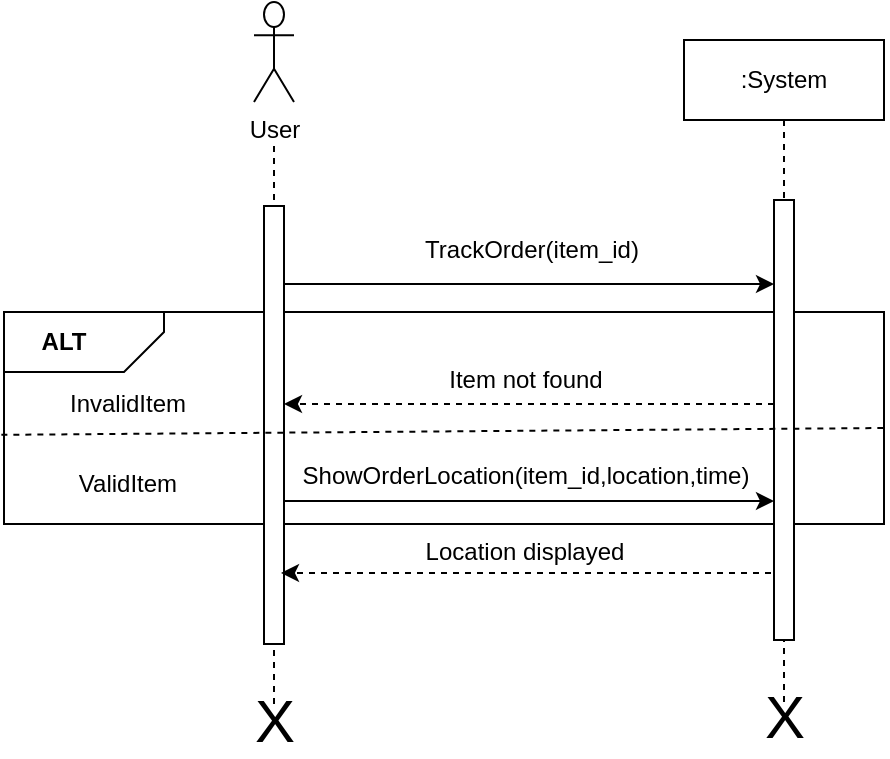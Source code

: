 <mxfile version="22.0.6" type="device">
  <diagram name="Page-1" id="PxwAf1hfCydoeMddtJgg">
    <mxGraphModel dx="875" dy="445" grid="1" gridSize="10" guides="1" tooltips="1" connect="1" arrows="1" fold="1" page="1" pageScale="1" pageWidth="850" pageHeight="1100" math="0" shadow="0">
      <root>
        <mxCell id="0" />
        <mxCell id="1" parent="0" />
        <mxCell id="CREMi9JPYwpGpGZNtTSe-1" value="" style="endArrow=none;dashed=1;html=1;rounded=0;" edge="1" parent="1">
          <mxGeometry width="50" height="50" relative="1" as="geometry">
            <mxPoint x="345" y="420" as="sourcePoint" />
            <mxPoint x="345" y="140" as="targetPoint" />
          </mxGeometry>
        </mxCell>
        <mxCell id="CREMi9JPYwpGpGZNtTSe-2" value="" style="rounded=0;whiteSpace=wrap;html=1;imageHeight=29;" vertex="1" parent="1">
          <mxGeometry x="210" y="224" width="440" height="106" as="geometry" />
        </mxCell>
        <mxCell id="CREMi9JPYwpGpGZNtTSe-3" value=":System" style="shape=umlLifeline;perimeter=lifelinePerimeter;whiteSpace=wrap;html=1;container=0;dropTarget=0;collapsible=0;recursiveResize=0;outlineConnect=0;portConstraint=eastwest;newEdgeStyle={&quot;edgeStyle&quot;:&quot;elbowEdgeStyle&quot;,&quot;elbow&quot;:&quot;vertical&quot;,&quot;curved&quot;:0,&quot;rounded&quot;:0};" vertex="1" parent="1">
          <mxGeometry x="550" y="88" width="100" height="332" as="geometry" />
        </mxCell>
        <mxCell id="CREMi9JPYwpGpGZNtTSe-4" value="" style="html=1;points=[];perimeter=orthogonalPerimeter;outlineConnect=0;targetShapes=umlLifeline;portConstraint=eastwest;newEdgeStyle={&quot;edgeStyle&quot;:&quot;elbowEdgeStyle&quot;,&quot;elbow&quot;:&quot;vertical&quot;,&quot;curved&quot;:0,&quot;rounded&quot;:0};" vertex="1" parent="CREMi9JPYwpGpGZNtTSe-3">
          <mxGeometry x="45" y="80" width="10" height="220" as="geometry" />
        </mxCell>
        <mxCell id="CREMi9JPYwpGpGZNtTSe-5" value="User" style="shape=umlActor;verticalLabelPosition=bottom;verticalAlign=top;html=1;outlineConnect=0;" vertex="1" parent="1">
          <mxGeometry x="335" y="69" width="20" height="50" as="geometry" />
        </mxCell>
        <mxCell id="CREMi9JPYwpGpGZNtTSe-6" value="" style="html=1;points=[];perimeter=orthogonalPerimeter;outlineConnect=0;targetShapes=umlLifeline;portConstraint=eastwest;newEdgeStyle={&quot;edgeStyle&quot;:&quot;elbowEdgeStyle&quot;,&quot;elbow&quot;:&quot;vertical&quot;,&quot;curved&quot;:0,&quot;rounded&quot;:0};" vertex="1" parent="1">
          <mxGeometry x="340" y="171" width="10" height="219" as="geometry" />
        </mxCell>
        <mxCell id="CREMi9JPYwpGpGZNtTSe-7" value="" style="endArrow=classic;html=1;rounded=0;" edge="1" parent="1" target="CREMi9JPYwpGpGZNtTSe-4">
          <mxGeometry width="50" height="50" relative="1" as="geometry">
            <mxPoint x="350" y="210" as="sourcePoint" />
            <mxPoint x="510" y="210" as="targetPoint" />
          </mxGeometry>
        </mxCell>
        <mxCell id="CREMi9JPYwpGpGZNtTSe-8" value="" style="html=1;labelBackgroundColor=#ffffff;startArrow=none;startFill=0;startSize=6;endArrow=classic;endFill=1;endSize=6;jettySize=auto;orthogonalLoop=1;strokeWidth=1;dashed=1;fontSize=14;rounded=0;" edge="1" parent="1">
          <mxGeometry width="60" height="60" relative="1" as="geometry">
            <mxPoint x="595" y="270" as="sourcePoint" />
            <mxPoint x="350" y="270" as="targetPoint" />
          </mxGeometry>
        </mxCell>
        <mxCell id="CREMi9JPYwpGpGZNtTSe-9" value="TrackOrder(item_id)" style="text;strokeColor=none;align=center;fillColor=none;html=1;verticalAlign=middle;whiteSpace=wrap;rounded=0;" vertex="1" parent="1">
          <mxGeometry x="354" y="178" width="240" height="30" as="geometry" />
        </mxCell>
        <mxCell id="CREMi9JPYwpGpGZNtTSe-10" value="Item not found" style="text;strokeColor=none;align=center;fillColor=none;html=1;verticalAlign=middle;whiteSpace=wrap;rounded=0;" vertex="1" parent="1">
          <mxGeometry x="396" y="242.5" width="150" height="30" as="geometry" />
        </mxCell>
        <mxCell id="CREMi9JPYwpGpGZNtTSe-11" value="" style="endArrow=none;dashed=1;html=1;rounded=0;exitX=-0.003;exitY=0.634;exitDx=0;exitDy=0;exitPerimeter=0;" edge="1" parent="1">
          <mxGeometry width="50" height="50" relative="1" as="geometry">
            <mxPoint x="208.68" y="285.42" as="sourcePoint" />
            <mxPoint x="650" y="282" as="targetPoint" />
          </mxGeometry>
        </mxCell>
        <mxCell id="CREMi9JPYwpGpGZNtTSe-12" value="" style="verticalLabelPosition=bottom;verticalAlign=top;html=1;shape=card;whiteSpace=wrap;size=20;arcSize=12;rotation=-180;" vertex="1" parent="1">
          <mxGeometry x="210" y="224" width="80" height="30" as="geometry" />
        </mxCell>
        <mxCell id="CREMi9JPYwpGpGZNtTSe-13" value="&lt;b&gt;ALT&lt;/b&gt;" style="text;strokeColor=none;align=center;fillColor=none;html=1;verticalAlign=middle;whiteSpace=wrap;rounded=0;" vertex="1" parent="1">
          <mxGeometry x="210" y="224" width="60" height="30" as="geometry" />
        </mxCell>
        <mxCell id="CREMi9JPYwpGpGZNtTSe-14" value="InvalidItem" style="text;strokeColor=none;align=center;fillColor=none;html=1;verticalAlign=middle;whiteSpace=wrap;rounded=0;" vertex="1" parent="1">
          <mxGeometry x="218" y="255" width="108" height="30" as="geometry" />
        </mxCell>
        <mxCell id="CREMi9JPYwpGpGZNtTSe-15" value="" style="html=1;labelBackgroundColor=#ffffff;startArrow=none;startFill=0;startSize=6;endArrow=classic;endFill=1;endSize=6;jettySize=auto;orthogonalLoop=1;strokeWidth=1;dashed=1;fontSize=14;rounded=0;" edge="1" parent="1">
          <mxGeometry width="60" height="60" relative="1" as="geometry">
            <mxPoint x="593.5" y="354.5" as="sourcePoint" />
            <mxPoint x="348.5" y="354.5" as="targetPoint" />
          </mxGeometry>
        </mxCell>
        <mxCell id="CREMi9JPYwpGpGZNtTSe-16" value="Location displayed" style="text;strokeColor=none;align=center;fillColor=none;html=1;verticalAlign=middle;whiteSpace=wrap;rounded=0;" vertex="1" parent="1">
          <mxGeometry x="403.75" y="329" width="132.5" height="30" as="geometry" />
        </mxCell>
        <mxCell id="CREMi9JPYwpGpGZNtTSe-17" value="ValidItem" style="text;strokeColor=none;align=center;fillColor=none;html=1;verticalAlign=middle;whiteSpace=wrap;rounded=0;" vertex="1" parent="1">
          <mxGeometry x="218" y="295" width="108" height="30" as="geometry" />
        </mxCell>
        <mxCell id="CREMi9JPYwpGpGZNtTSe-18" value="&lt;font style=&quot;font-size: 30px;&quot;&gt;X&lt;/font&gt;" style="text;strokeColor=none;align=center;fillColor=none;html=1;verticalAlign=middle;whiteSpace=wrap;rounded=0;" vertex="1" parent="1">
          <mxGeometry x="332" y="423.01" width="27" height="10" as="geometry" />
        </mxCell>
        <mxCell id="CREMi9JPYwpGpGZNtTSe-19" value="&lt;font style=&quot;font-size: 30px;&quot;&gt;X&lt;/font&gt;" style="text;strokeColor=none;align=center;fillColor=none;html=1;verticalAlign=middle;whiteSpace=wrap;rounded=0;" vertex="1" parent="1">
          <mxGeometry x="587" y="421.29" width="27" height="10" as="geometry" />
        </mxCell>
        <mxCell id="CREMi9JPYwpGpGZNtTSe-20" value="ShowOrderLocation(item_id,location,time)" style="text;strokeColor=none;align=center;fillColor=none;html=1;verticalAlign=middle;whiteSpace=wrap;rounded=0;" vertex="1" parent="1">
          <mxGeometry x="396" y="291" width="150" height="30" as="geometry" />
        </mxCell>
        <mxCell id="CREMi9JPYwpGpGZNtTSe-21" value="" style="endArrow=classic;html=1;rounded=0;" edge="1" parent="1">
          <mxGeometry width="50" height="50" relative="1" as="geometry">
            <mxPoint x="350" y="318.5" as="sourcePoint" />
            <mxPoint x="595" y="318.5" as="targetPoint" />
          </mxGeometry>
        </mxCell>
      </root>
    </mxGraphModel>
  </diagram>
</mxfile>
